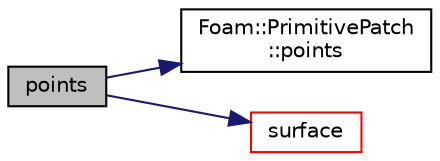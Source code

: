 digraph "points"
{
  bgcolor="transparent";
  edge [fontname="Helvetica",fontsize="10",labelfontname="Helvetica",labelfontsize="10"];
  node [fontname="Helvetica",fontsize="10",shape=record];
  rankdir="LR";
  Node1 [label="points",height=0.2,width=0.4,color="black", fillcolor="grey75", style="filled", fontcolor="black"];
  Node1 -> Node2 [color="midnightblue",fontsize="10",style="solid",fontname="Helvetica"];
  Node2 [label="Foam::PrimitivePatch\l::points",height=0.2,width=0.4,color="black",URL="$a02004.html#a1f42f31bcf706357682dcf097255b544",tooltip="Return reference to global points. "];
  Node1 -> Node3 [color="midnightblue",fontsize="10",style="solid",fontname="Helvetica"];
  Node3 [label="surface",height=0.2,width=0.4,color="red",URL="$a02280.html#ad1ab4e0efa35cf4426df06aab0aad369"];
}
